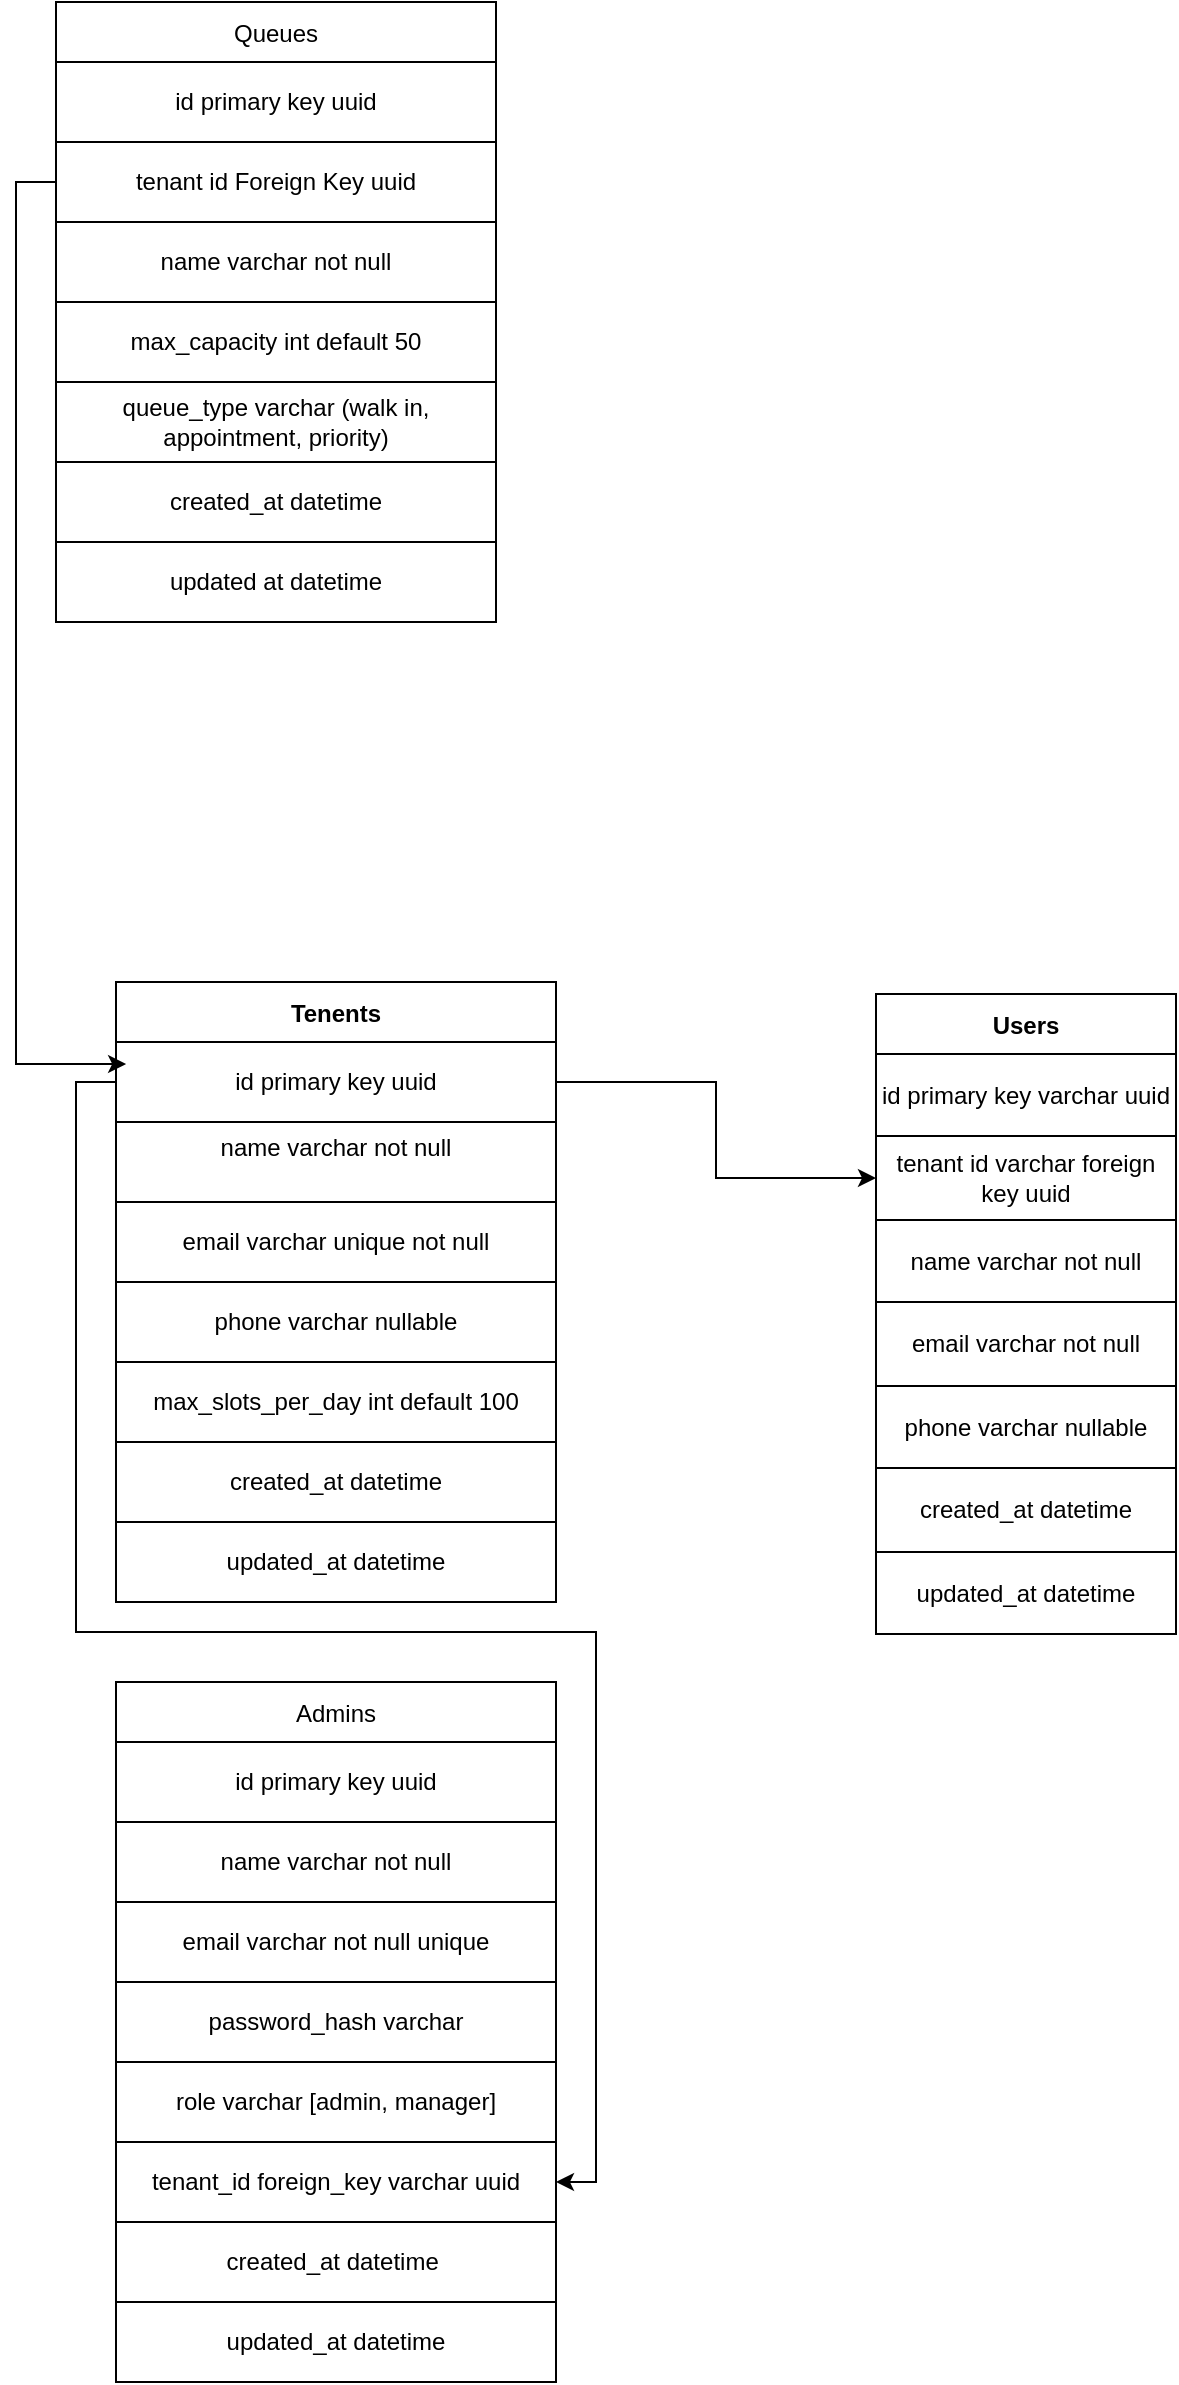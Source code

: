 <mxfile version="26.1.0">
  <diagram id="R2lEEEUBdFMjLlhIrx00" name="Page-1">
    <mxGraphModel dx="1332" dy="1542" grid="1" gridSize="10" guides="1" tooltips="1" connect="1" arrows="1" fold="1" page="1" pageScale="1" pageWidth="850" pageHeight="1100" background="none" math="0" shadow="0" extFonts="Permanent Marker^https://fonts.googleapis.com/css?family=Permanent+Marker">
      <root>
        <mxCell id="0" />
        <mxCell id="1" parent="0" />
        <mxCell id="o1oF44XECiAMUcl8Ltih-77" value="Tenents" style="shape=table;startSize=30;container=1;collapsible=0;childLayout=tableLayout;fontStyle=1" vertex="1" parent="1">
          <mxGeometry x="170" y="-110" width="220" height="310" as="geometry" />
        </mxCell>
        <mxCell id="o1oF44XECiAMUcl8Ltih-78" value="" style="shape=tableRow;horizontal=0;startSize=0;swimlaneHead=0;swimlaneBody=0;strokeColor=inherit;top=0;left=0;bottom=0;right=0;collapsible=0;dropTarget=0;fillColor=none;points=[[0,0.5],[1,0.5]];portConstraint=eastwest;" vertex="1" parent="o1oF44XECiAMUcl8Ltih-77">
          <mxGeometry y="30" width="220" height="40" as="geometry" />
        </mxCell>
        <mxCell id="o1oF44XECiAMUcl8Ltih-79" value="id primary key uuid" style="shape=partialRectangle;html=1;whiteSpace=wrap;connectable=0;strokeColor=inherit;overflow=hidden;fillColor=none;top=0;left=0;bottom=0;right=0;pointerEvents=1;" vertex="1" parent="o1oF44XECiAMUcl8Ltih-78">
          <mxGeometry width="220" height="40" as="geometry">
            <mxRectangle width="220" height="40" as="alternateBounds" />
          </mxGeometry>
        </mxCell>
        <mxCell id="o1oF44XECiAMUcl8Ltih-80" value="" style="shape=tableRow;horizontal=0;startSize=0;swimlaneHead=0;swimlaneBody=0;strokeColor=inherit;top=0;left=0;bottom=0;right=0;collapsible=0;dropTarget=0;fillColor=none;points=[[0,0.5],[1,0.5]];portConstraint=eastwest;" vertex="1" parent="o1oF44XECiAMUcl8Ltih-77">
          <mxGeometry y="70" width="220" height="40" as="geometry" />
        </mxCell>
        <mxCell id="o1oF44XECiAMUcl8Ltih-81" value="name varchar not null&lt;div&gt;&lt;br&gt;&lt;/div&gt;" style="shape=partialRectangle;html=1;whiteSpace=wrap;connectable=0;strokeColor=inherit;overflow=hidden;fillColor=none;top=0;left=0;bottom=0;right=0;pointerEvents=1;" vertex="1" parent="o1oF44XECiAMUcl8Ltih-80">
          <mxGeometry width="220" height="40" as="geometry">
            <mxRectangle width="220" height="40" as="alternateBounds" />
          </mxGeometry>
        </mxCell>
        <mxCell id="o1oF44XECiAMUcl8Ltih-82" value="" style="shape=tableRow;horizontal=0;startSize=0;swimlaneHead=0;swimlaneBody=0;strokeColor=inherit;top=0;left=0;bottom=0;right=0;collapsible=0;dropTarget=0;fillColor=none;points=[[0,0.5],[1,0.5]];portConstraint=eastwest;" vertex="1" parent="o1oF44XECiAMUcl8Ltih-77">
          <mxGeometry y="110" width="220" height="40" as="geometry" />
        </mxCell>
        <mxCell id="o1oF44XECiAMUcl8Ltih-83" value="email varchar unique not null" style="shape=partialRectangle;html=1;whiteSpace=wrap;connectable=0;strokeColor=inherit;overflow=hidden;fillColor=none;top=0;left=0;bottom=0;right=0;pointerEvents=1;" vertex="1" parent="o1oF44XECiAMUcl8Ltih-82">
          <mxGeometry width="220" height="40" as="geometry">
            <mxRectangle width="220" height="40" as="alternateBounds" />
          </mxGeometry>
        </mxCell>
        <mxCell id="o1oF44XECiAMUcl8Ltih-84" value="" style="shape=tableRow;horizontal=0;startSize=0;swimlaneHead=0;swimlaneBody=0;strokeColor=inherit;top=0;left=0;bottom=0;right=0;collapsible=0;dropTarget=0;fillColor=none;points=[[0,0.5],[1,0.5]];portConstraint=eastwest;" vertex="1" parent="o1oF44XECiAMUcl8Ltih-77">
          <mxGeometry y="150" width="220" height="40" as="geometry" />
        </mxCell>
        <mxCell id="o1oF44XECiAMUcl8Ltih-85" value="phone varchar nullable" style="shape=partialRectangle;html=1;whiteSpace=wrap;connectable=0;strokeColor=inherit;overflow=hidden;fillColor=none;top=0;left=0;bottom=0;right=0;pointerEvents=1;" vertex="1" parent="o1oF44XECiAMUcl8Ltih-84">
          <mxGeometry width="220" height="40" as="geometry">
            <mxRectangle width="220" height="40" as="alternateBounds" />
          </mxGeometry>
        </mxCell>
        <mxCell id="o1oF44XECiAMUcl8Ltih-86" value="" style="shape=tableRow;horizontal=0;startSize=0;swimlaneHead=0;swimlaneBody=0;strokeColor=inherit;top=0;left=0;bottom=0;right=0;collapsible=0;dropTarget=0;fillColor=none;points=[[0,0.5],[1,0.5]];portConstraint=eastwest;" vertex="1" parent="o1oF44XECiAMUcl8Ltih-77">
          <mxGeometry y="190" width="220" height="40" as="geometry" />
        </mxCell>
        <mxCell id="o1oF44XECiAMUcl8Ltih-87" value="max_slots_per_day int default 100" style="shape=partialRectangle;html=1;whiteSpace=wrap;connectable=0;strokeColor=inherit;overflow=hidden;fillColor=none;top=0;left=0;bottom=0;right=0;pointerEvents=1;" vertex="1" parent="o1oF44XECiAMUcl8Ltih-86">
          <mxGeometry width="220" height="40" as="geometry">
            <mxRectangle width="220" height="40" as="alternateBounds" />
          </mxGeometry>
        </mxCell>
        <mxCell id="o1oF44XECiAMUcl8Ltih-88" value="" style="shape=tableRow;horizontal=0;startSize=0;swimlaneHead=0;swimlaneBody=0;strokeColor=inherit;top=0;left=0;bottom=0;right=0;collapsible=0;dropTarget=0;fillColor=none;points=[[0,0.5],[1,0.5]];portConstraint=eastwest;" vertex="1" parent="o1oF44XECiAMUcl8Ltih-77">
          <mxGeometry y="230" width="220" height="40" as="geometry" />
        </mxCell>
        <mxCell id="o1oF44XECiAMUcl8Ltih-89" value="created_at datetime" style="shape=partialRectangle;html=1;whiteSpace=wrap;connectable=0;strokeColor=inherit;overflow=hidden;fillColor=none;top=0;left=0;bottom=0;right=0;pointerEvents=1;" vertex="1" parent="o1oF44XECiAMUcl8Ltih-88">
          <mxGeometry width="220" height="40" as="geometry">
            <mxRectangle width="220" height="40" as="alternateBounds" />
          </mxGeometry>
        </mxCell>
        <mxCell id="o1oF44XECiAMUcl8Ltih-90" value="" style="shape=tableRow;horizontal=0;startSize=0;swimlaneHead=0;swimlaneBody=0;strokeColor=inherit;top=0;left=0;bottom=0;right=0;collapsible=0;dropTarget=0;fillColor=none;points=[[0,0.5],[1,0.5]];portConstraint=eastwest;" vertex="1" parent="o1oF44XECiAMUcl8Ltih-77">
          <mxGeometry y="270" width="220" height="40" as="geometry" />
        </mxCell>
        <mxCell id="o1oF44XECiAMUcl8Ltih-91" value="updated_at datetime" style="shape=partialRectangle;html=1;whiteSpace=wrap;connectable=0;strokeColor=inherit;overflow=hidden;fillColor=none;top=0;left=0;bottom=0;right=0;pointerEvents=1;" vertex="1" parent="o1oF44XECiAMUcl8Ltih-90">
          <mxGeometry width="220" height="40" as="geometry">
            <mxRectangle width="220" height="40" as="alternateBounds" />
          </mxGeometry>
        </mxCell>
        <mxCell id="o1oF44XECiAMUcl8Ltih-92" value="Users" style="shape=table;startSize=30;container=1;collapsible=0;childLayout=tableLayout;fontStyle=1" vertex="1" parent="1">
          <mxGeometry x="550" y="-104" width="150" height="320" as="geometry" />
        </mxCell>
        <mxCell id="o1oF44XECiAMUcl8Ltih-93" value="" style="shape=tableRow;horizontal=0;startSize=0;swimlaneHead=0;swimlaneBody=0;strokeColor=inherit;top=0;left=0;bottom=0;right=0;collapsible=0;dropTarget=0;fillColor=none;points=[[0,0.5],[1,0.5]];portConstraint=eastwest;" vertex="1" parent="o1oF44XECiAMUcl8Ltih-92">
          <mxGeometry y="30" width="150" height="41" as="geometry" />
        </mxCell>
        <mxCell id="o1oF44XECiAMUcl8Ltih-94" value="id primary key varchar uuid" style="shape=partialRectangle;html=1;whiteSpace=wrap;connectable=0;strokeColor=inherit;overflow=hidden;fillColor=none;top=0;left=0;bottom=0;right=0;pointerEvents=1;" vertex="1" parent="o1oF44XECiAMUcl8Ltih-93">
          <mxGeometry width="150" height="41" as="geometry">
            <mxRectangle width="150" height="41" as="alternateBounds" />
          </mxGeometry>
        </mxCell>
        <mxCell id="o1oF44XECiAMUcl8Ltih-95" value="" style="shape=tableRow;horizontal=0;startSize=0;swimlaneHead=0;swimlaneBody=0;strokeColor=inherit;top=0;left=0;bottom=0;right=0;collapsible=0;dropTarget=0;fillColor=none;points=[[0,0.5],[1,0.5]];portConstraint=eastwest;" vertex="1" parent="o1oF44XECiAMUcl8Ltih-92">
          <mxGeometry y="71" width="150" height="42" as="geometry" />
        </mxCell>
        <mxCell id="o1oF44XECiAMUcl8Ltih-96" value="tenant id varchar foreign key uuid" style="shape=partialRectangle;html=1;whiteSpace=wrap;connectable=0;strokeColor=inherit;overflow=hidden;fillColor=none;top=0;left=0;bottom=0;right=0;pointerEvents=1;" vertex="1" parent="o1oF44XECiAMUcl8Ltih-95">
          <mxGeometry width="150" height="42" as="geometry">
            <mxRectangle width="150" height="42" as="alternateBounds" />
          </mxGeometry>
        </mxCell>
        <mxCell id="o1oF44XECiAMUcl8Ltih-97" value="" style="shape=tableRow;horizontal=0;startSize=0;swimlaneHead=0;swimlaneBody=0;strokeColor=inherit;top=0;left=0;bottom=0;right=0;collapsible=0;dropTarget=0;fillColor=none;points=[[0,0.5],[1,0.5]];portConstraint=eastwest;" vertex="1" parent="o1oF44XECiAMUcl8Ltih-92">
          <mxGeometry y="113" width="150" height="41" as="geometry" />
        </mxCell>
        <mxCell id="o1oF44XECiAMUcl8Ltih-98" value="name varchar not null" style="shape=partialRectangle;html=1;whiteSpace=wrap;connectable=0;strokeColor=inherit;overflow=hidden;fillColor=none;top=0;left=0;bottom=0;right=0;pointerEvents=1;" vertex="1" parent="o1oF44XECiAMUcl8Ltih-97">
          <mxGeometry width="150" height="41" as="geometry">
            <mxRectangle width="150" height="41" as="alternateBounds" />
          </mxGeometry>
        </mxCell>
        <mxCell id="o1oF44XECiAMUcl8Ltih-99" value="" style="shape=tableRow;horizontal=0;startSize=0;swimlaneHead=0;swimlaneBody=0;strokeColor=inherit;top=0;left=0;bottom=0;right=0;collapsible=0;dropTarget=0;fillColor=none;points=[[0,0.5],[1,0.5]];portConstraint=eastwest;" vertex="1" parent="o1oF44XECiAMUcl8Ltih-92">
          <mxGeometry y="154" width="150" height="42" as="geometry" />
        </mxCell>
        <mxCell id="o1oF44XECiAMUcl8Ltih-100" value="email varchar not null" style="shape=partialRectangle;html=1;whiteSpace=wrap;connectable=0;strokeColor=inherit;overflow=hidden;fillColor=none;top=0;left=0;bottom=0;right=0;pointerEvents=1;" vertex="1" parent="o1oF44XECiAMUcl8Ltih-99">
          <mxGeometry width="150" height="42" as="geometry">
            <mxRectangle width="150" height="42" as="alternateBounds" />
          </mxGeometry>
        </mxCell>
        <mxCell id="o1oF44XECiAMUcl8Ltih-101" value="" style="shape=tableRow;horizontal=0;startSize=0;swimlaneHead=0;swimlaneBody=0;strokeColor=inherit;top=0;left=0;bottom=0;right=0;collapsible=0;dropTarget=0;fillColor=none;points=[[0,0.5],[1,0.5]];portConstraint=eastwest;" vertex="1" parent="o1oF44XECiAMUcl8Ltih-92">
          <mxGeometry y="196" width="150" height="41" as="geometry" />
        </mxCell>
        <mxCell id="o1oF44XECiAMUcl8Ltih-102" value="phone varchar nullable" style="shape=partialRectangle;html=1;whiteSpace=wrap;connectable=0;strokeColor=inherit;overflow=hidden;fillColor=none;top=0;left=0;bottom=0;right=0;pointerEvents=1;" vertex="1" parent="o1oF44XECiAMUcl8Ltih-101">
          <mxGeometry width="150" height="41" as="geometry">
            <mxRectangle width="150" height="41" as="alternateBounds" />
          </mxGeometry>
        </mxCell>
        <mxCell id="o1oF44XECiAMUcl8Ltih-103" value="" style="shape=tableRow;horizontal=0;startSize=0;swimlaneHead=0;swimlaneBody=0;strokeColor=inherit;top=0;left=0;bottom=0;right=0;collapsible=0;dropTarget=0;fillColor=none;points=[[0,0.5],[1,0.5]];portConstraint=eastwest;" vertex="1" parent="o1oF44XECiAMUcl8Ltih-92">
          <mxGeometry y="237" width="150" height="42" as="geometry" />
        </mxCell>
        <mxCell id="o1oF44XECiAMUcl8Ltih-104" value="created_at datetime" style="shape=partialRectangle;html=1;whiteSpace=wrap;connectable=0;strokeColor=inherit;overflow=hidden;fillColor=none;top=0;left=0;bottom=0;right=0;pointerEvents=1;" vertex="1" parent="o1oF44XECiAMUcl8Ltih-103">
          <mxGeometry width="150" height="42" as="geometry">
            <mxRectangle width="150" height="42" as="alternateBounds" />
          </mxGeometry>
        </mxCell>
        <mxCell id="o1oF44XECiAMUcl8Ltih-105" value="" style="shape=tableRow;horizontal=0;startSize=0;swimlaneHead=0;swimlaneBody=0;strokeColor=inherit;top=0;left=0;bottom=0;right=0;collapsible=0;dropTarget=0;fillColor=none;points=[[0,0.5],[1,0.5]];portConstraint=eastwest;" vertex="1" parent="o1oF44XECiAMUcl8Ltih-92">
          <mxGeometry y="279" width="150" height="41" as="geometry" />
        </mxCell>
        <mxCell id="o1oF44XECiAMUcl8Ltih-106" value="updated_at datetime" style="shape=partialRectangle;html=1;whiteSpace=wrap;connectable=0;strokeColor=inherit;overflow=hidden;fillColor=none;top=0;left=0;bottom=0;right=0;pointerEvents=1;" vertex="1" parent="o1oF44XECiAMUcl8Ltih-105">
          <mxGeometry width="150" height="41" as="geometry">
            <mxRectangle width="150" height="41" as="alternateBounds" />
          </mxGeometry>
        </mxCell>
        <mxCell id="o1oF44XECiAMUcl8Ltih-109" style="edgeStyle=orthogonalEdgeStyle;rounded=0;orthogonalLoop=1;jettySize=auto;html=1;exitX=1;exitY=0.5;exitDx=0;exitDy=0;entryX=0;entryY=0.5;entryDx=0;entryDy=0;" edge="1" parent="1" source="o1oF44XECiAMUcl8Ltih-78" target="o1oF44XECiAMUcl8Ltih-95">
          <mxGeometry relative="1" as="geometry" />
        </mxCell>
        <mxCell id="o1oF44XECiAMUcl8Ltih-127" value="Admins" style="shape=table;startSize=30;container=1;collapsible=0;childLayout=tableLayout;" vertex="1" parent="1">
          <mxGeometry x="170" y="240" width="220" height="350" as="geometry" />
        </mxCell>
        <mxCell id="o1oF44XECiAMUcl8Ltih-128" value="" style="shape=tableRow;horizontal=0;startSize=0;swimlaneHead=0;swimlaneBody=0;strokeColor=inherit;top=0;left=0;bottom=0;right=0;collapsible=0;dropTarget=0;fillColor=none;points=[[0,0.5],[1,0.5]];portConstraint=eastwest;" vertex="1" parent="o1oF44XECiAMUcl8Ltih-127">
          <mxGeometry y="30" width="220" height="40" as="geometry" />
        </mxCell>
        <mxCell id="o1oF44XECiAMUcl8Ltih-129" value="id primary key uuid" style="shape=partialRectangle;html=1;whiteSpace=wrap;connectable=0;strokeColor=inherit;overflow=hidden;fillColor=none;top=0;left=0;bottom=0;right=0;pointerEvents=1;" vertex="1" parent="o1oF44XECiAMUcl8Ltih-128">
          <mxGeometry width="220" height="40" as="geometry">
            <mxRectangle width="220" height="40" as="alternateBounds" />
          </mxGeometry>
        </mxCell>
        <mxCell id="o1oF44XECiAMUcl8Ltih-130" value="" style="shape=tableRow;horizontal=0;startSize=0;swimlaneHead=0;swimlaneBody=0;strokeColor=inherit;top=0;left=0;bottom=0;right=0;collapsible=0;dropTarget=0;fillColor=none;points=[[0,0.5],[1,0.5]];portConstraint=eastwest;" vertex="1" parent="o1oF44XECiAMUcl8Ltih-127">
          <mxGeometry y="70" width="220" height="40" as="geometry" />
        </mxCell>
        <mxCell id="o1oF44XECiAMUcl8Ltih-131" value="name varchar not null" style="shape=partialRectangle;html=1;whiteSpace=wrap;connectable=0;strokeColor=inherit;overflow=hidden;fillColor=none;top=0;left=0;bottom=0;right=0;pointerEvents=1;" vertex="1" parent="o1oF44XECiAMUcl8Ltih-130">
          <mxGeometry width="220" height="40" as="geometry">
            <mxRectangle width="220" height="40" as="alternateBounds" />
          </mxGeometry>
        </mxCell>
        <mxCell id="o1oF44XECiAMUcl8Ltih-132" value="" style="shape=tableRow;horizontal=0;startSize=0;swimlaneHead=0;swimlaneBody=0;strokeColor=inherit;top=0;left=0;bottom=0;right=0;collapsible=0;dropTarget=0;fillColor=none;points=[[0,0.5],[1,0.5]];portConstraint=eastwest;" vertex="1" parent="o1oF44XECiAMUcl8Ltih-127">
          <mxGeometry y="110" width="220" height="40" as="geometry" />
        </mxCell>
        <mxCell id="o1oF44XECiAMUcl8Ltih-133" value="email varchar not null unique" style="shape=partialRectangle;html=1;whiteSpace=wrap;connectable=0;strokeColor=inherit;overflow=hidden;fillColor=none;top=0;left=0;bottom=0;right=0;pointerEvents=1;" vertex="1" parent="o1oF44XECiAMUcl8Ltih-132">
          <mxGeometry width="220" height="40" as="geometry">
            <mxRectangle width="220" height="40" as="alternateBounds" />
          </mxGeometry>
        </mxCell>
        <mxCell id="o1oF44XECiAMUcl8Ltih-134" value="" style="shape=tableRow;horizontal=0;startSize=0;swimlaneHead=0;swimlaneBody=0;strokeColor=inherit;top=0;left=0;bottom=0;right=0;collapsible=0;dropTarget=0;fillColor=none;points=[[0,0.5],[1,0.5]];portConstraint=eastwest;" vertex="1" parent="o1oF44XECiAMUcl8Ltih-127">
          <mxGeometry y="150" width="220" height="40" as="geometry" />
        </mxCell>
        <mxCell id="o1oF44XECiAMUcl8Ltih-135" value="password_hash varchar" style="shape=partialRectangle;html=1;whiteSpace=wrap;connectable=0;strokeColor=inherit;overflow=hidden;fillColor=none;top=0;left=0;bottom=0;right=0;pointerEvents=1;" vertex="1" parent="o1oF44XECiAMUcl8Ltih-134">
          <mxGeometry width="220" height="40" as="geometry">
            <mxRectangle width="220" height="40" as="alternateBounds" />
          </mxGeometry>
        </mxCell>
        <mxCell id="o1oF44XECiAMUcl8Ltih-136" value="" style="shape=tableRow;horizontal=0;startSize=0;swimlaneHead=0;swimlaneBody=0;strokeColor=inherit;top=0;left=0;bottom=0;right=0;collapsible=0;dropTarget=0;fillColor=none;points=[[0,0.5],[1,0.5]];portConstraint=eastwest;" vertex="1" parent="o1oF44XECiAMUcl8Ltih-127">
          <mxGeometry y="190" width="220" height="40" as="geometry" />
        </mxCell>
        <mxCell id="o1oF44XECiAMUcl8Ltih-137" value="role varchar [admin, manager]" style="shape=partialRectangle;html=1;whiteSpace=wrap;connectable=0;strokeColor=inherit;overflow=hidden;fillColor=none;top=0;left=0;bottom=0;right=0;pointerEvents=1;" vertex="1" parent="o1oF44XECiAMUcl8Ltih-136">
          <mxGeometry width="220" height="40" as="geometry">
            <mxRectangle width="220" height="40" as="alternateBounds" />
          </mxGeometry>
        </mxCell>
        <mxCell id="o1oF44XECiAMUcl8Ltih-138" value="" style="shape=tableRow;horizontal=0;startSize=0;swimlaneHead=0;swimlaneBody=0;strokeColor=inherit;top=0;left=0;bottom=0;right=0;collapsible=0;dropTarget=0;fillColor=none;points=[[0,0.5],[1,0.5]];portConstraint=eastwest;" vertex="1" parent="o1oF44XECiAMUcl8Ltih-127">
          <mxGeometry y="230" width="220" height="40" as="geometry" />
        </mxCell>
        <mxCell id="o1oF44XECiAMUcl8Ltih-139" value="tenant_id foreign_key varchar uuid" style="shape=partialRectangle;html=1;whiteSpace=wrap;connectable=0;strokeColor=inherit;overflow=hidden;fillColor=none;top=0;left=0;bottom=0;right=0;pointerEvents=1;" vertex="1" parent="o1oF44XECiAMUcl8Ltih-138">
          <mxGeometry width="220" height="40" as="geometry">
            <mxRectangle width="220" height="40" as="alternateBounds" />
          </mxGeometry>
        </mxCell>
        <mxCell id="o1oF44XECiAMUcl8Ltih-140" value="" style="shape=tableRow;horizontal=0;startSize=0;swimlaneHead=0;swimlaneBody=0;strokeColor=inherit;top=0;left=0;bottom=0;right=0;collapsible=0;dropTarget=0;fillColor=none;points=[[0,0.5],[1,0.5]];portConstraint=eastwest;" vertex="1" parent="o1oF44XECiAMUcl8Ltih-127">
          <mxGeometry y="270" width="220" height="40" as="geometry" />
        </mxCell>
        <mxCell id="o1oF44XECiAMUcl8Ltih-141" value="created_at datetime&amp;nbsp;" style="shape=partialRectangle;html=1;whiteSpace=wrap;connectable=0;strokeColor=inherit;overflow=hidden;fillColor=none;top=0;left=0;bottom=0;right=0;pointerEvents=1;" vertex="1" parent="o1oF44XECiAMUcl8Ltih-140">
          <mxGeometry width="220" height="40" as="geometry">
            <mxRectangle width="220" height="40" as="alternateBounds" />
          </mxGeometry>
        </mxCell>
        <mxCell id="o1oF44XECiAMUcl8Ltih-142" value="" style="shape=tableRow;horizontal=0;startSize=0;swimlaneHead=0;swimlaneBody=0;strokeColor=inherit;top=0;left=0;bottom=0;right=0;collapsible=0;dropTarget=0;fillColor=none;points=[[0,0.5],[1,0.5]];portConstraint=eastwest;" vertex="1" parent="o1oF44XECiAMUcl8Ltih-127">
          <mxGeometry y="310" width="220" height="40" as="geometry" />
        </mxCell>
        <mxCell id="o1oF44XECiAMUcl8Ltih-143" value="updated_at datetime" style="shape=partialRectangle;html=1;whiteSpace=wrap;connectable=0;strokeColor=inherit;overflow=hidden;fillColor=none;top=0;left=0;bottom=0;right=0;pointerEvents=1;" vertex="1" parent="o1oF44XECiAMUcl8Ltih-142">
          <mxGeometry width="220" height="40" as="geometry">
            <mxRectangle width="220" height="40" as="alternateBounds" />
          </mxGeometry>
        </mxCell>
        <mxCell id="o1oF44XECiAMUcl8Ltih-146" style="edgeStyle=orthogonalEdgeStyle;rounded=0;orthogonalLoop=1;jettySize=auto;html=1;exitX=0;exitY=0.5;exitDx=0;exitDy=0;entryX=1;entryY=0.5;entryDx=0;entryDy=0;" edge="1" parent="1" source="o1oF44XECiAMUcl8Ltih-78" target="o1oF44XECiAMUcl8Ltih-138">
          <mxGeometry relative="1" as="geometry" />
        </mxCell>
        <mxCell id="o1oF44XECiAMUcl8Ltih-147" value="Queues" style="shape=table;startSize=30;container=1;collapsible=0;childLayout=tableLayout;" vertex="1" parent="1">
          <mxGeometry x="140" y="-600" width="220" height="310" as="geometry" />
        </mxCell>
        <mxCell id="o1oF44XECiAMUcl8Ltih-148" value="" style="shape=tableRow;horizontal=0;startSize=0;swimlaneHead=0;swimlaneBody=0;strokeColor=inherit;top=0;left=0;bottom=0;right=0;collapsible=0;dropTarget=0;fillColor=none;points=[[0,0.5],[1,0.5]];portConstraint=eastwest;" vertex="1" parent="o1oF44XECiAMUcl8Ltih-147">
          <mxGeometry y="30" width="220" height="40" as="geometry" />
        </mxCell>
        <mxCell id="o1oF44XECiAMUcl8Ltih-149" value="id primary key uuid" style="shape=partialRectangle;html=1;whiteSpace=wrap;connectable=0;strokeColor=inherit;overflow=hidden;fillColor=none;top=0;left=0;bottom=0;right=0;pointerEvents=1;" vertex="1" parent="o1oF44XECiAMUcl8Ltih-148">
          <mxGeometry width="220" height="40" as="geometry">
            <mxRectangle width="220" height="40" as="alternateBounds" />
          </mxGeometry>
        </mxCell>
        <mxCell id="o1oF44XECiAMUcl8Ltih-150" value="" style="shape=tableRow;horizontal=0;startSize=0;swimlaneHead=0;swimlaneBody=0;strokeColor=inherit;top=0;left=0;bottom=0;right=0;collapsible=0;dropTarget=0;fillColor=none;points=[[0,0.5],[1,0.5]];portConstraint=eastwest;" vertex="1" parent="o1oF44XECiAMUcl8Ltih-147">
          <mxGeometry y="70" width="220" height="40" as="geometry" />
        </mxCell>
        <mxCell id="o1oF44XECiAMUcl8Ltih-151" value="tenant id Foreign Key uuid" style="shape=partialRectangle;html=1;whiteSpace=wrap;connectable=0;strokeColor=inherit;overflow=hidden;fillColor=none;top=0;left=0;bottom=0;right=0;pointerEvents=1;" vertex="1" parent="o1oF44XECiAMUcl8Ltih-150">
          <mxGeometry width="220" height="40" as="geometry">
            <mxRectangle width="220" height="40" as="alternateBounds" />
          </mxGeometry>
        </mxCell>
        <mxCell id="o1oF44XECiAMUcl8Ltih-152" value="" style="shape=tableRow;horizontal=0;startSize=0;swimlaneHead=0;swimlaneBody=0;strokeColor=inherit;top=0;left=0;bottom=0;right=0;collapsible=0;dropTarget=0;fillColor=none;points=[[0,0.5],[1,0.5]];portConstraint=eastwest;" vertex="1" parent="o1oF44XECiAMUcl8Ltih-147">
          <mxGeometry y="110" width="220" height="40" as="geometry" />
        </mxCell>
        <mxCell id="o1oF44XECiAMUcl8Ltih-153" value="name varchar not null" style="shape=partialRectangle;html=1;whiteSpace=wrap;connectable=0;strokeColor=inherit;overflow=hidden;fillColor=none;top=0;left=0;bottom=0;right=0;pointerEvents=1;" vertex="1" parent="o1oF44XECiAMUcl8Ltih-152">
          <mxGeometry width="220" height="40" as="geometry">
            <mxRectangle width="220" height="40" as="alternateBounds" />
          </mxGeometry>
        </mxCell>
        <mxCell id="o1oF44XECiAMUcl8Ltih-154" value="" style="shape=tableRow;horizontal=0;startSize=0;swimlaneHead=0;swimlaneBody=0;strokeColor=inherit;top=0;left=0;bottom=0;right=0;collapsible=0;dropTarget=0;fillColor=none;points=[[0,0.5],[1,0.5]];portConstraint=eastwest;" vertex="1" parent="o1oF44XECiAMUcl8Ltih-147">
          <mxGeometry y="150" width="220" height="40" as="geometry" />
        </mxCell>
        <mxCell id="o1oF44XECiAMUcl8Ltih-155" value="max_capacity int default 50" style="shape=partialRectangle;html=1;whiteSpace=wrap;connectable=0;strokeColor=inherit;overflow=hidden;fillColor=none;top=0;left=0;bottom=0;right=0;pointerEvents=1;" vertex="1" parent="o1oF44XECiAMUcl8Ltih-154">
          <mxGeometry width="220" height="40" as="geometry">
            <mxRectangle width="220" height="40" as="alternateBounds" />
          </mxGeometry>
        </mxCell>
        <mxCell id="o1oF44XECiAMUcl8Ltih-156" value="" style="shape=tableRow;horizontal=0;startSize=0;swimlaneHead=0;swimlaneBody=0;strokeColor=inherit;top=0;left=0;bottom=0;right=0;collapsible=0;dropTarget=0;fillColor=none;points=[[0,0.5],[1,0.5]];portConstraint=eastwest;" vertex="1" parent="o1oF44XECiAMUcl8Ltih-147">
          <mxGeometry y="190" width="220" height="40" as="geometry" />
        </mxCell>
        <mxCell id="o1oF44XECiAMUcl8Ltih-157" value="queue_type varchar (walk in, appointment, priority)" style="shape=partialRectangle;html=1;whiteSpace=wrap;connectable=0;strokeColor=inherit;overflow=hidden;fillColor=none;top=0;left=0;bottom=0;right=0;pointerEvents=1;" vertex="1" parent="o1oF44XECiAMUcl8Ltih-156">
          <mxGeometry width="220" height="40" as="geometry">
            <mxRectangle width="220" height="40" as="alternateBounds" />
          </mxGeometry>
        </mxCell>
        <mxCell id="o1oF44XECiAMUcl8Ltih-158" value="" style="shape=tableRow;horizontal=0;startSize=0;swimlaneHead=0;swimlaneBody=0;strokeColor=inherit;top=0;left=0;bottom=0;right=0;collapsible=0;dropTarget=0;fillColor=none;points=[[0,0.5],[1,0.5]];portConstraint=eastwest;" vertex="1" parent="o1oF44XECiAMUcl8Ltih-147">
          <mxGeometry y="230" width="220" height="40" as="geometry" />
        </mxCell>
        <mxCell id="o1oF44XECiAMUcl8Ltih-159" value="created_at datetime" style="shape=partialRectangle;html=1;whiteSpace=wrap;connectable=0;strokeColor=inherit;overflow=hidden;fillColor=none;top=0;left=0;bottom=0;right=0;pointerEvents=1;" vertex="1" parent="o1oF44XECiAMUcl8Ltih-158">
          <mxGeometry width="220" height="40" as="geometry">
            <mxRectangle width="220" height="40" as="alternateBounds" />
          </mxGeometry>
        </mxCell>
        <mxCell id="o1oF44XECiAMUcl8Ltih-160" value="" style="shape=tableRow;horizontal=0;startSize=0;swimlaneHead=0;swimlaneBody=0;strokeColor=inherit;top=0;left=0;bottom=0;right=0;collapsible=0;dropTarget=0;fillColor=none;points=[[0,0.5],[1,0.5]];portConstraint=eastwest;" vertex="1" parent="o1oF44XECiAMUcl8Ltih-147">
          <mxGeometry y="270" width="220" height="40" as="geometry" />
        </mxCell>
        <mxCell id="o1oF44XECiAMUcl8Ltih-161" value="updated at datetime" style="shape=partialRectangle;html=1;whiteSpace=wrap;connectable=0;strokeColor=inherit;overflow=hidden;fillColor=none;top=0;left=0;bottom=0;right=0;pointerEvents=1;" vertex="1" parent="o1oF44XECiAMUcl8Ltih-160">
          <mxGeometry width="220" height="40" as="geometry">
            <mxRectangle width="220" height="40" as="alternateBounds" />
          </mxGeometry>
        </mxCell>
        <mxCell id="o1oF44XECiAMUcl8Ltih-162" style="edgeStyle=orthogonalEdgeStyle;rounded=0;orthogonalLoop=1;jettySize=auto;html=1;exitX=0;exitY=0.5;exitDx=0;exitDy=0;entryX=0.023;entryY=0.275;entryDx=0;entryDy=0;entryPerimeter=0;" edge="1" parent="1" source="o1oF44XECiAMUcl8Ltih-150" target="o1oF44XECiAMUcl8Ltih-78">
          <mxGeometry relative="1" as="geometry" />
        </mxCell>
      </root>
    </mxGraphModel>
  </diagram>
</mxfile>
